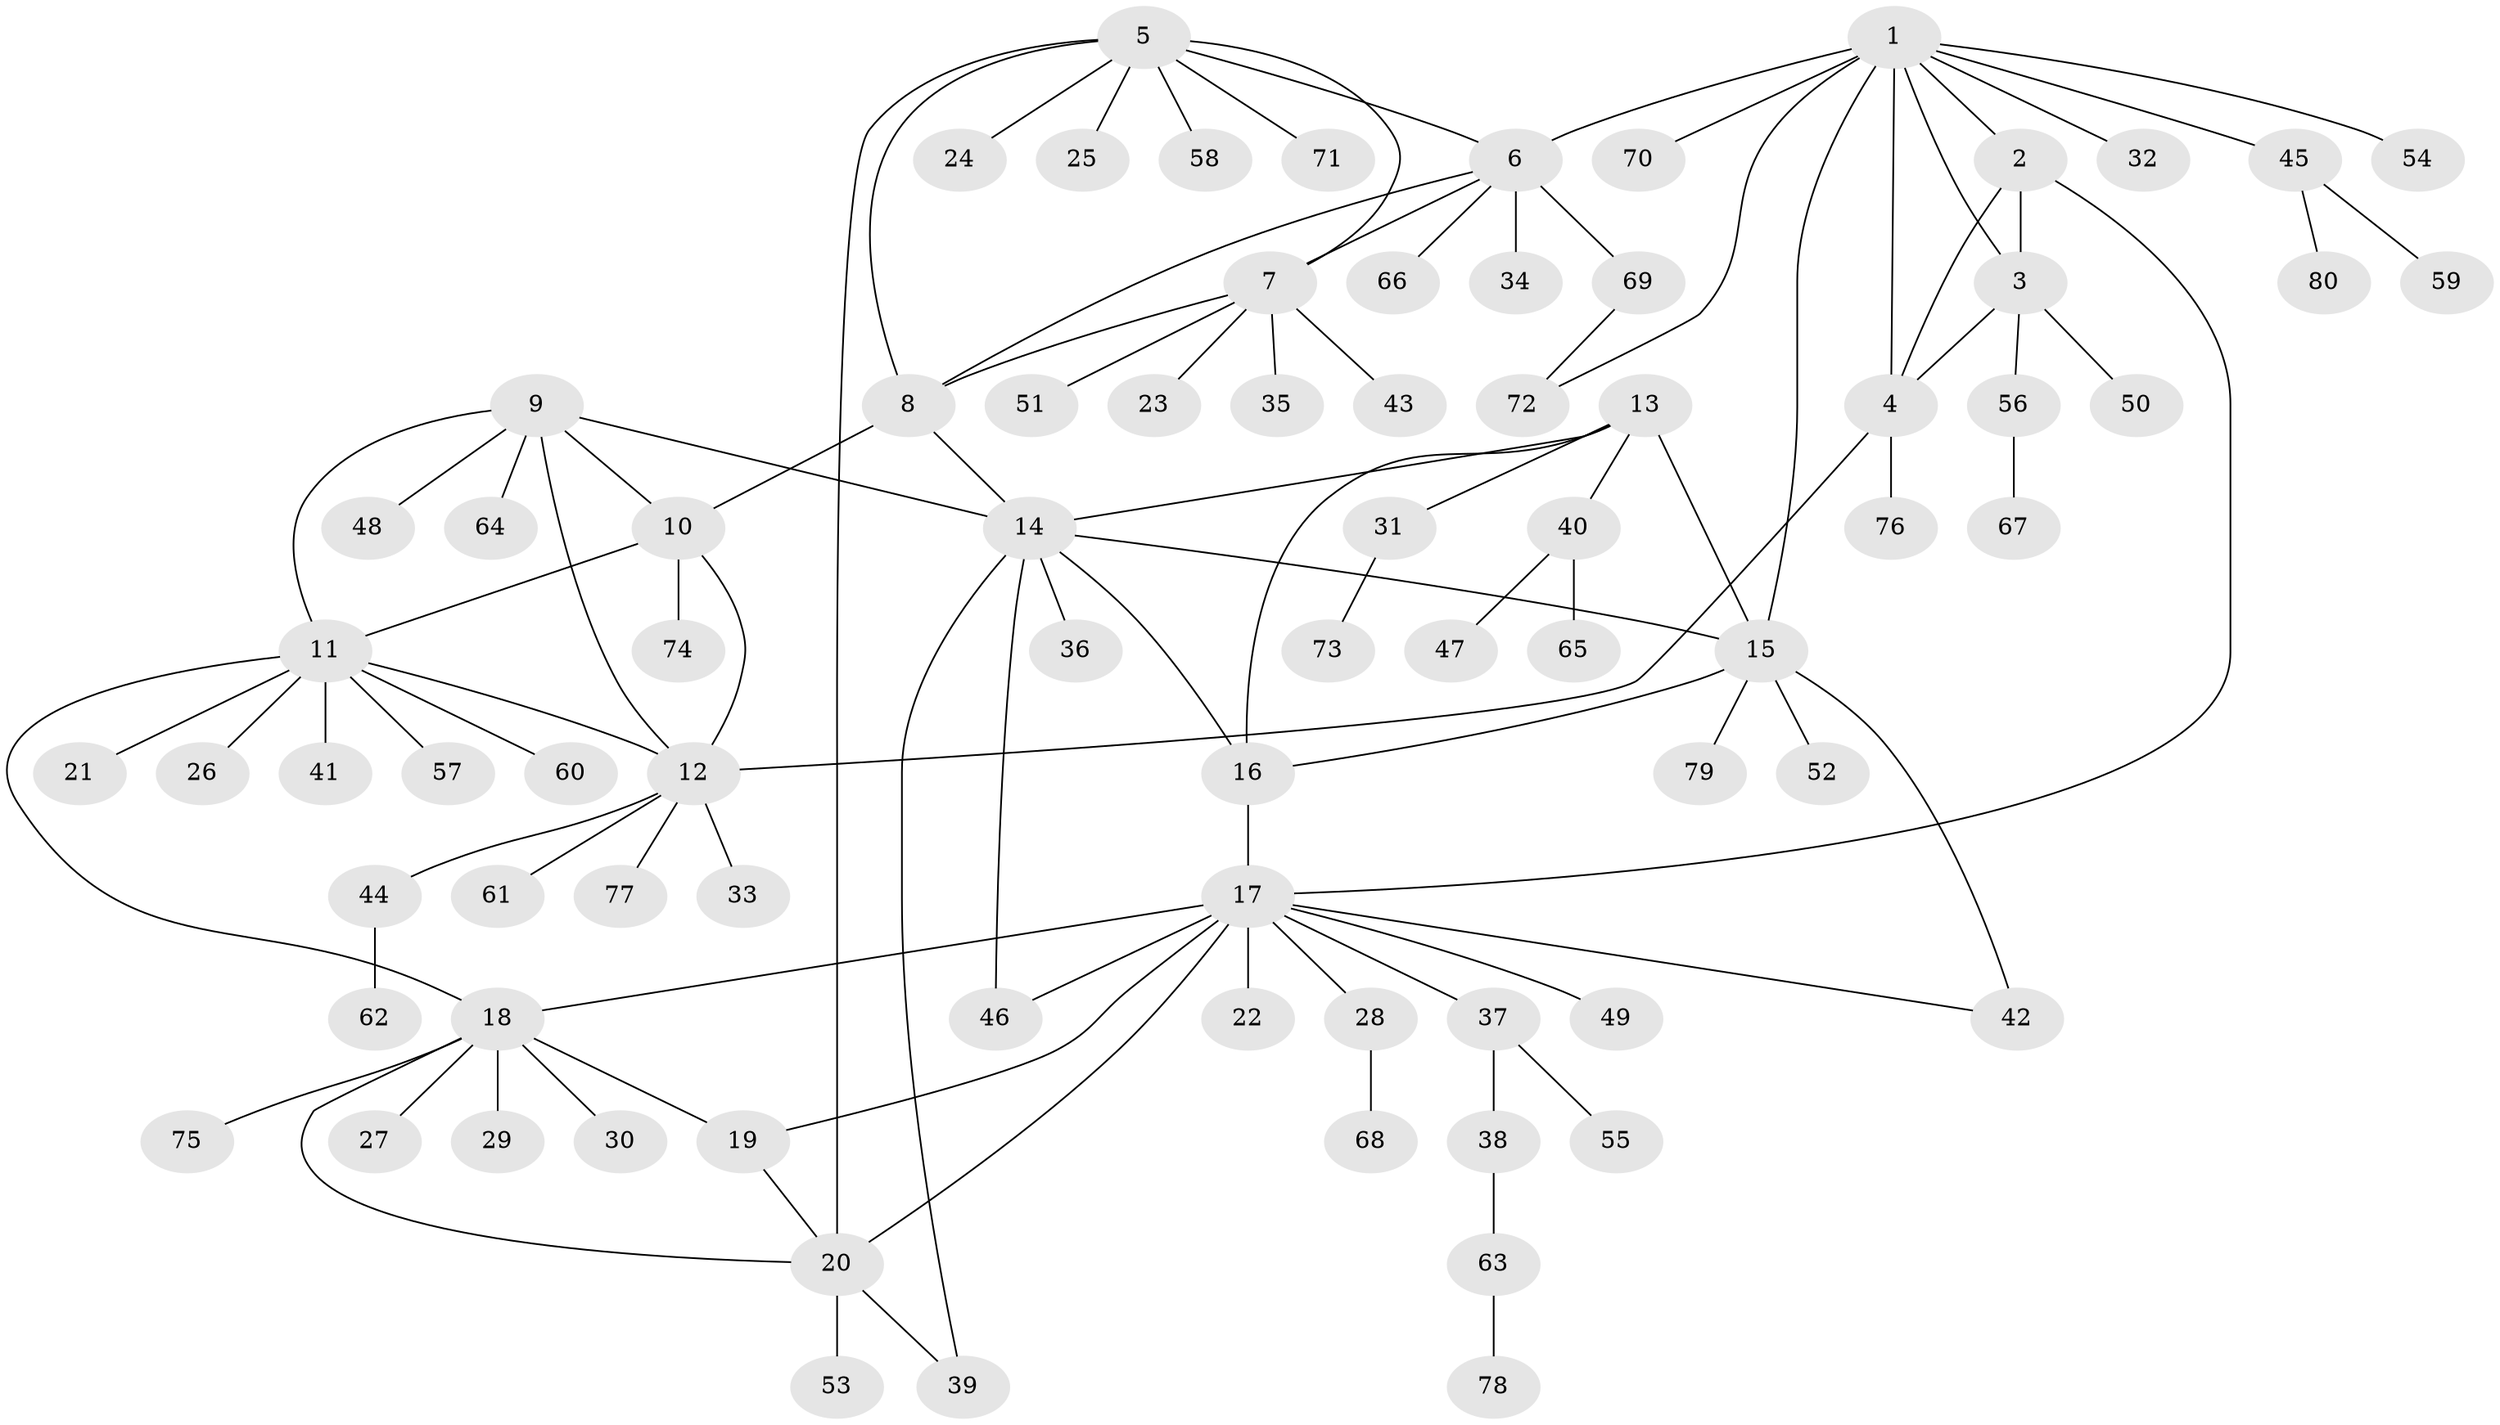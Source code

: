 // Generated by graph-tools (version 1.1) at 2025/50/03/09/25 03:50:42]
// undirected, 80 vertices, 104 edges
graph export_dot {
graph [start="1"]
  node [color=gray90,style=filled];
  1;
  2;
  3;
  4;
  5;
  6;
  7;
  8;
  9;
  10;
  11;
  12;
  13;
  14;
  15;
  16;
  17;
  18;
  19;
  20;
  21;
  22;
  23;
  24;
  25;
  26;
  27;
  28;
  29;
  30;
  31;
  32;
  33;
  34;
  35;
  36;
  37;
  38;
  39;
  40;
  41;
  42;
  43;
  44;
  45;
  46;
  47;
  48;
  49;
  50;
  51;
  52;
  53;
  54;
  55;
  56;
  57;
  58;
  59;
  60;
  61;
  62;
  63;
  64;
  65;
  66;
  67;
  68;
  69;
  70;
  71;
  72;
  73;
  74;
  75;
  76;
  77;
  78;
  79;
  80;
  1 -- 2;
  1 -- 3;
  1 -- 4;
  1 -- 6;
  1 -- 15;
  1 -- 32;
  1 -- 45;
  1 -- 54;
  1 -- 70;
  1 -- 72;
  2 -- 3;
  2 -- 4;
  2 -- 17;
  3 -- 4;
  3 -- 50;
  3 -- 56;
  4 -- 12;
  4 -- 76;
  5 -- 6;
  5 -- 7;
  5 -- 8;
  5 -- 20;
  5 -- 24;
  5 -- 25;
  5 -- 58;
  5 -- 71;
  6 -- 7;
  6 -- 8;
  6 -- 34;
  6 -- 66;
  6 -- 69;
  7 -- 8;
  7 -- 23;
  7 -- 35;
  7 -- 43;
  7 -- 51;
  8 -- 10;
  8 -- 14;
  9 -- 10;
  9 -- 11;
  9 -- 12;
  9 -- 14;
  9 -- 48;
  9 -- 64;
  10 -- 11;
  10 -- 12;
  10 -- 74;
  11 -- 12;
  11 -- 18;
  11 -- 21;
  11 -- 26;
  11 -- 41;
  11 -- 57;
  11 -- 60;
  12 -- 33;
  12 -- 44;
  12 -- 61;
  12 -- 77;
  13 -- 14;
  13 -- 15;
  13 -- 16;
  13 -- 31;
  13 -- 40;
  14 -- 15;
  14 -- 16;
  14 -- 36;
  14 -- 39;
  14 -- 46;
  15 -- 16;
  15 -- 42;
  15 -- 52;
  15 -- 79;
  16 -- 17;
  17 -- 18;
  17 -- 19;
  17 -- 20;
  17 -- 22;
  17 -- 28;
  17 -- 37;
  17 -- 42;
  17 -- 46;
  17 -- 49;
  18 -- 19;
  18 -- 20;
  18 -- 27;
  18 -- 29;
  18 -- 30;
  18 -- 75;
  19 -- 20;
  20 -- 39;
  20 -- 53;
  28 -- 68;
  31 -- 73;
  37 -- 38;
  37 -- 55;
  38 -- 63;
  40 -- 47;
  40 -- 65;
  44 -- 62;
  45 -- 59;
  45 -- 80;
  56 -- 67;
  63 -- 78;
  69 -- 72;
}
